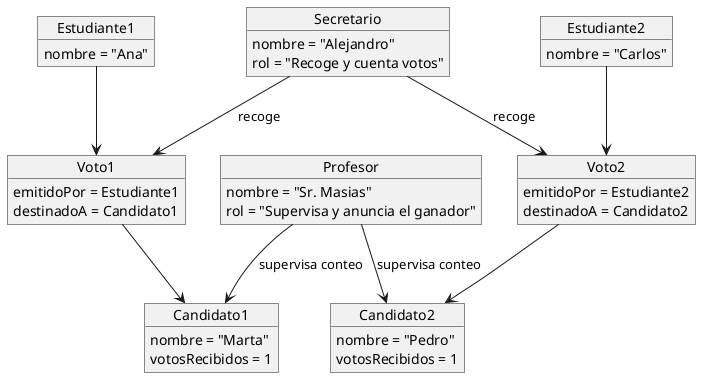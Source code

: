 @startuml
object Estudiante1 {
    nombre = "Ana"
}

object Estudiante2 {
    nombre = "Carlos"
}

object Candidato1 {
    nombre = "Marta"
    votosRecibidos = 1
}

object Candidato2 {
    nombre = "Pedro"
    votosRecibidos = 1
}

object Voto1 {
    emitidoPor = Estudiante1
    destinadoA = Candidato1
}

object Voto2 {
    emitidoPor = Estudiante2
    destinadoA = Candidato2
}

object Secretario {
    nombre = "Alejandro"
    rol = "Recoge y cuenta votos"
}

object Profesor {
    nombre = "Sr. Masias"
    rol = "Supervisa y anuncia el ganador"
}

Estudiante1 --> Voto1
Estudiante2 --> Voto2
Voto1 --> Candidato1
Voto2 --> Candidato2
Secretario --> Voto1 : recoge
Secretario --> Voto2 : recoge
Profesor --> Candidato1 : supervisa conteo
Profesor --> Candidato2 : supervisa conteo
@enduml